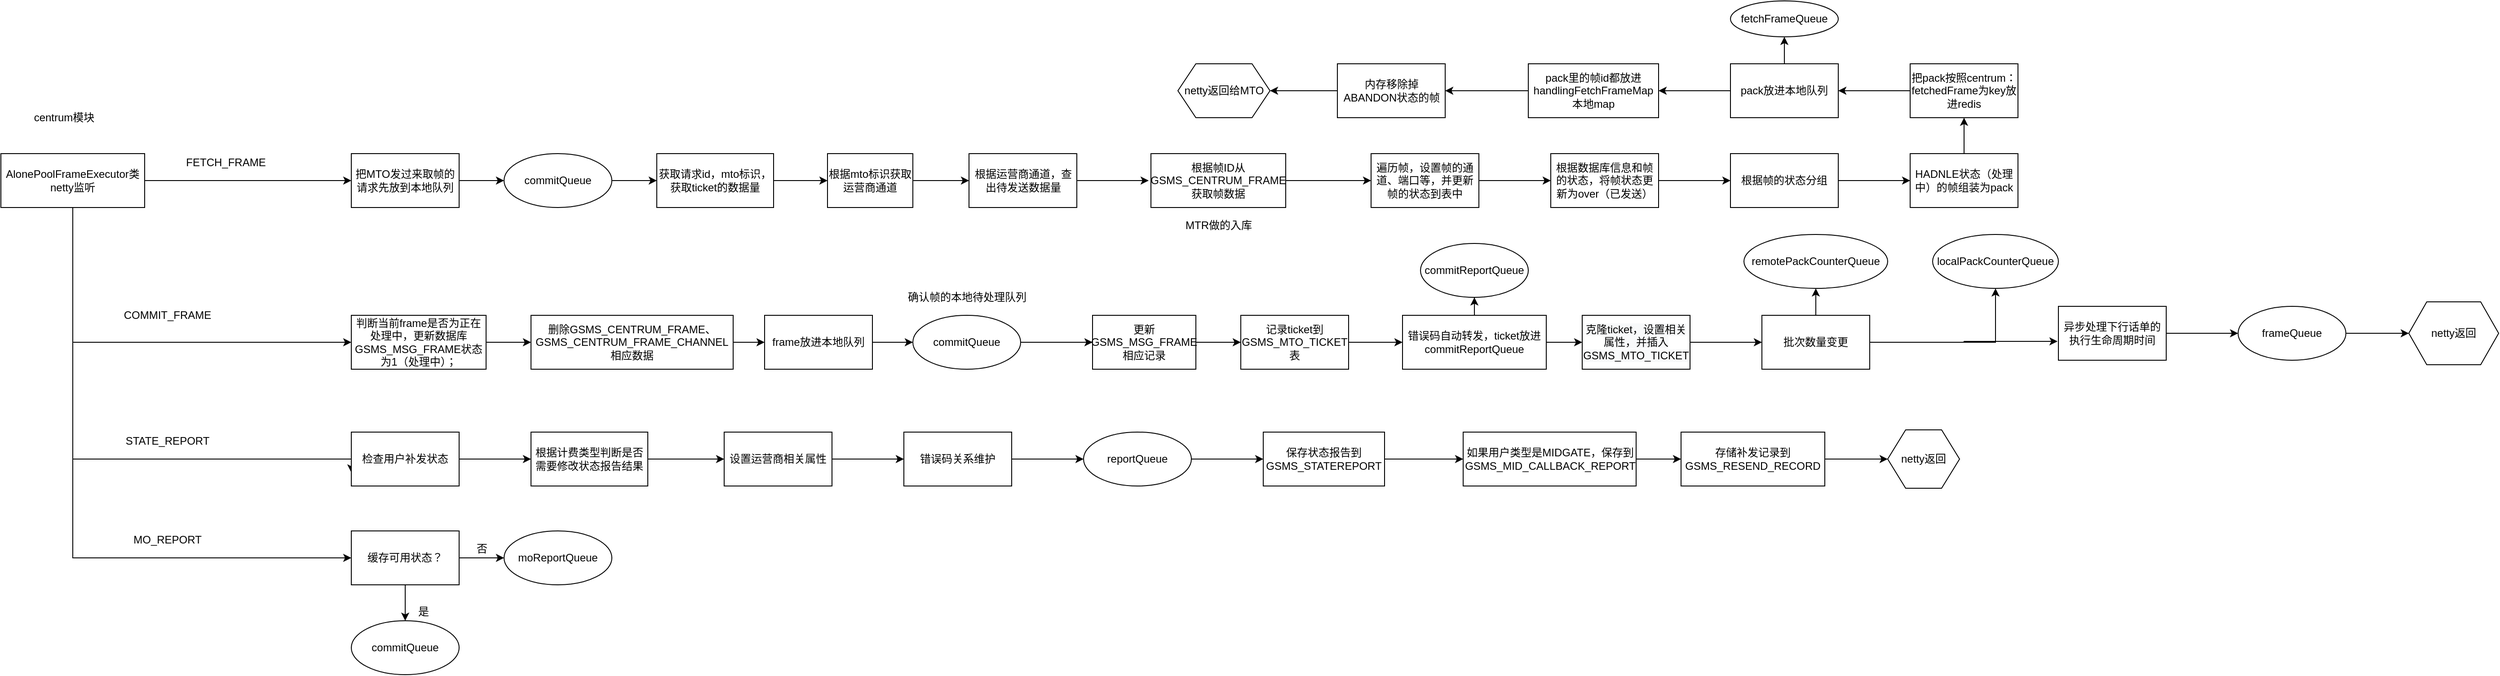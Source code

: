 <mxfile version="16.4.11" type="github">
  <diagram id="NArSTjgk6fB1Y-mOn16n" name="第 1 页">
    <mxGraphModel dx="1394" dy="616" grid="1" gridSize="10" guides="1" tooltips="1" connect="1" arrows="1" fold="1" page="1" pageScale="1" pageWidth="827" pageHeight="1169" math="0" shadow="0">
      <root>
        <mxCell id="0" />
        <mxCell id="1" parent="0" />
        <mxCell id="159618QsnPJDQl67N11D-3" value="" style="edgeStyle=orthogonalEdgeStyle;rounded=0;orthogonalLoop=1;jettySize=auto;html=1;" edge="1" parent="1" source="159618QsnPJDQl67N11D-1" target="159618QsnPJDQl67N11D-2">
          <mxGeometry relative="1" as="geometry" />
        </mxCell>
        <mxCell id="159618QsnPJDQl67N11D-41" value="" style="edgeStyle=orthogonalEdgeStyle;rounded=0;orthogonalLoop=1;jettySize=auto;html=1;" edge="1" parent="1" source="159618QsnPJDQl67N11D-1" target="159618QsnPJDQl67N11D-40">
          <mxGeometry relative="1" as="geometry">
            <Array as="points">
              <mxPoint x="120" y="470" />
            </Array>
          </mxGeometry>
        </mxCell>
        <mxCell id="159618QsnPJDQl67N11D-56" style="edgeStyle=orthogonalEdgeStyle;rounded=0;orthogonalLoop=1;jettySize=auto;html=1;entryX=0;entryY=0.75;entryDx=0;entryDy=0;" edge="1" parent="1" source="159618QsnPJDQl67N11D-1" target="159618QsnPJDQl67N11D-54">
          <mxGeometry relative="1" as="geometry">
            <Array as="points">
              <mxPoint x="120" y="600" />
              <mxPoint x="430" y="600" />
            </Array>
          </mxGeometry>
        </mxCell>
        <mxCell id="159618QsnPJDQl67N11D-76" style="edgeStyle=orthogonalEdgeStyle;rounded=0;orthogonalLoop=1;jettySize=auto;html=1;entryX=0;entryY=0.5;entryDx=0;entryDy=0;" edge="1" parent="1" source="159618QsnPJDQl67N11D-1" target="159618QsnPJDQl67N11D-67">
          <mxGeometry relative="1" as="geometry">
            <Array as="points">
              <mxPoint x="120" y="710" />
            </Array>
          </mxGeometry>
        </mxCell>
        <mxCell id="159618QsnPJDQl67N11D-1" value="AlonePoolFrameExecutor类netty监听" style="whiteSpace=wrap;html=1;" vertex="1" parent="1">
          <mxGeometry x="40" y="260" width="160" height="60" as="geometry" />
        </mxCell>
        <mxCell id="159618QsnPJDQl67N11D-6" value="" style="edgeStyle=orthogonalEdgeStyle;rounded=0;orthogonalLoop=1;jettySize=auto;html=1;" edge="1" parent="1" source="159618QsnPJDQl67N11D-2" target="159618QsnPJDQl67N11D-5">
          <mxGeometry relative="1" as="geometry" />
        </mxCell>
        <mxCell id="159618QsnPJDQl67N11D-2" value="把MTO发过来取帧的请求先放到本地队列" style="whiteSpace=wrap;html=1;" vertex="1" parent="1">
          <mxGeometry x="430" y="260" width="120" height="60" as="geometry" />
        </mxCell>
        <mxCell id="159618QsnPJDQl67N11D-4" value="FETCH_FRAME" style="text;html=1;align=center;verticalAlign=middle;resizable=0;points=[];autosize=1;strokeColor=none;fillColor=none;" vertex="1" parent="1">
          <mxGeometry x="240" y="260" width="100" height="20" as="geometry" />
        </mxCell>
        <mxCell id="159618QsnPJDQl67N11D-8" value="" style="edgeStyle=orthogonalEdgeStyle;rounded=0;orthogonalLoop=1;jettySize=auto;html=1;" edge="1" parent="1" source="159618QsnPJDQl67N11D-5" target="159618QsnPJDQl67N11D-7">
          <mxGeometry relative="1" as="geometry" />
        </mxCell>
        <mxCell id="159618QsnPJDQl67N11D-5" value="commitQueue" style="ellipse;whiteSpace=wrap;html=1;" vertex="1" parent="1">
          <mxGeometry x="600" y="260" width="120" height="60" as="geometry" />
        </mxCell>
        <mxCell id="159618QsnPJDQl67N11D-10" value="" style="edgeStyle=orthogonalEdgeStyle;rounded=0;orthogonalLoop=1;jettySize=auto;html=1;" edge="1" parent="1" source="159618QsnPJDQl67N11D-7" target="159618QsnPJDQl67N11D-9">
          <mxGeometry relative="1" as="geometry" />
        </mxCell>
        <mxCell id="159618QsnPJDQl67N11D-7" value="获取请求id，mto标识，获取ticket的数据量" style="whiteSpace=wrap;html=1;" vertex="1" parent="1">
          <mxGeometry x="770" y="260" width="130" height="60" as="geometry" />
        </mxCell>
        <mxCell id="159618QsnPJDQl67N11D-12" value="" style="edgeStyle=orthogonalEdgeStyle;rounded=0;orthogonalLoop=1;jettySize=auto;html=1;" edge="1" parent="1" source="159618QsnPJDQl67N11D-9" target="159618QsnPJDQl67N11D-11">
          <mxGeometry relative="1" as="geometry" />
        </mxCell>
        <mxCell id="159618QsnPJDQl67N11D-9" value="根据mto标识获取运营商通道" style="whiteSpace=wrap;html=1;" vertex="1" parent="1">
          <mxGeometry x="960" y="260" width="95" height="60" as="geometry" />
        </mxCell>
        <mxCell id="159618QsnPJDQl67N11D-14" value="" style="edgeStyle=orthogonalEdgeStyle;rounded=0;orthogonalLoop=1;jettySize=auto;html=1;" edge="1" parent="1" source="159618QsnPJDQl67N11D-11">
          <mxGeometry relative="1" as="geometry">
            <mxPoint x="1317.5" y="290" as="targetPoint" />
          </mxGeometry>
        </mxCell>
        <mxCell id="159618QsnPJDQl67N11D-11" value="根据运营商通道，查出待发送数据量" style="whiteSpace=wrap;html=1;" vertex="1" parent="1">
          <mxGeometry x="1117.5" y="260" width="120" height="60" as="geometry" />
        </mxCell>
        <mxCell id="159618QsnPJDQl67N11D-17" value="" style="edgeStyle=orthogonalEdgeStyle;rounded=0;orthogonalLoop=1;jettySize=auto;html=1;" edge="1" parent="1" source="159618QsnPJDQl67N11D-15" target="159618QsnPJDQl67N11D-16">
          <mxGeometry relative="1" as="geometry" />
        </mxCell>
        <mxCell id="159618QsnPJDQl67N11D-15" value="根据帧ID从GSMS_CENTRUM_FRAME获取帧数据" style="whiteSpace=wrap;html=1;" vertex="1" parent="1">
          <mxGeometry x="1320" y="260" width="150" height="60" as="geometry" />
        </mxCell>
        <mxCell id="159618QsnPJDQl67N11D-22" value="" style="edgeStyle=orthogonalEdgeStyle;rounded=0;orthogonalLoop=1;jettySize=auto;html=1;" edge="1" parent="1" source="159618QsnPJDQl67N11D-16" target="159618QsnPJDQl67N11D-21">
          <mxGeometry relative="1" as="geometry" />
        </mxCell>
        <mxCell id="159618QsnPJDQl67N11D-16" value="遍历帧，设置帧的通道、端口等，并更新帧的状态到表中" style="whiteSpace=wrap;html=1;" vertex="1" parent="1">
          <mxGeometry x="1565" y="260" width="120" height="60" as="geometry" />
        </mxCell>
        <mxCell id="159618QsnPJDQl67N11D-18" value="MTR做的入库" style="text;html=1;align=center;verticalAlign=middle;resizable=0;points=[];autosize=1;strokeColor=none;fillColor=none;" vertex="1" parent="1">
          <mxGeometry x="1350" y="330" width="90" height="20" as="geometry" />
        </mxCell>
        <mxCell id="159618QsnPJDQl67N11D-24" value="" style="edgeStyle=orthogonalEdgeStyle;rounded=0;orthogonalLoop=1;jettySize=auto;html=1;" edge="1" parent="1" source="159618QsnPJDQl67N11D-21" target="159618QsnPJDQl67N11D-23">
          <mxGeometry relative="1" as="geometry" />
        </mxCell>
        <mxCell id="159618QsnPJDQl67N11D-21" value="根据数据库信息和帧的状态，将帧状态更新为over（已发送）" style="whiteSpace=wrap;html=1;" vertex="1" parent="1">
          <mxGeometry x="1765" y="260" width="120" height="60" as="geometry" />
        </mxCell>
        <mxCell id="159618QsnPJDQl67N11D-26" value="" style="edgeStyle=orthogonalEdgeStyle;rounded=0;orthogonalLoop=1;jettySize=auto;html=1;" edge="1" parent="1" source="159618QsnPJDQl67N11D-23" target="159618QsnPJDQl67N11D-25">
          <mxGeometry relative="1" as="geometry" />
        </mxCell>
        <mxCell id="159618QsnPJDQl67N11D-23" value="根据帧的状态分组" style="whiteSpace=wrap;html=1;" vertex="1" parent="1">
          <mxGeometry x="1965" y="260" width="120" height="60" as="geometry" />
        </mxCell>
        <mxCell id="159618QsnPJDQl67N11D-28" value="" style="edgeStyle=orthogonalEdgeStyle;rounded=0;orthogonalLoop=1;jettySize=auto;html=1;" edge="1" parent="1" source="159618QsnPJDQl67N11D-25" target="159618QsnPJDQl67N11D-27">
          <mxGeometry relative="1" as="geometry" />
        </mxCell>
        <mxCell id="159618QsnPJDQl67N11D-25" value="HADNLE状态（处理中）的帧组装为pack" style="whiteSpace=wrap;html=1;" vertex="1" parent="1">
          <mxGeometry x="2165" y="260" width="120" height="60" as="geometry" />
        </mxCell>
        <mxCell id="159618QsnPJDQl67N11D-30" value="" style="edgeStyle=orthogonalEdgeStyle;rounded=0;orthogonalLoop=1;jettySize=auto;html=1;" edge="1" parent="1" source="159618QsnPJDQl67N11D-27" target="159618QsnPJDQl67N11D-29">
          <mxGeometry relative="1" as="geometry" />
        </mxCell>
        <mxCell id="159618QsnPJDQl67N11D-27" value="把pack按照centrum：fetchedFrame为key放进redis" style="whiteSpace=wrap;html=1;" vertex="1" parent="1">
          <mxGeometry x="2165" y="160" width="120" height="60" as="geometry" />
        </mxCell>
        <mxCell id="159618QsnPJDQl67N11D-32" value="" style="edgeStyle=orthogonalEdgeStyle;rounded=0;orthogonalLoop=1;jettySize=auto;html=1;" edge="1" parent="1" source="159618QsnPJDQl67N11D-29" target="159618QsnPJDQl67N11D-31">
          <mxGeometry relative="1" as="geometry" />
        </mxCell>
        <mxCell id="159618QsnPJDQl67N11D-34" value="" style="edgeStyle=orthogonalEdgeStyle;rounded=0;orthogonalLoop=1;jettySize=auto;html=1;" edge="1" parent="1" source="159618QsnPJDQl67N11D-29" target="159618QsnPJDQl67N11D-33">
          <mxGeometry relative="1" as="geometry" />
        </mxCell>
        <mxCell id="159618QsnPJDQl67N11D-29" value="pack放进本地队列" style="whiteSpace=wrap;html=1;" vertex="1" parent="1">
          <mxGeometry x="1965" y="160" width="120" height="60" as="geometry" />
        </mxCell>
        <mxCell id="159618QsnPJDQl67N11D-31" value="fetchFrameQueue" style="ellipse;whiteSpace=wrap;html=1;" vertex="1" parent="1">
          <mxGeometry x="1965" y="90" width="120" height="40" as="geometry" />
        </mxCell>
        <mxCell id="159618QsnPJDQl67N11D-36" value="" style="edgeStyle=orthogonalEdgeStyle;rounded=0;orthogonalLoop=1;jettySize=auto;html=1;" edge="1" parent="1" source="159618QsnPJDQl67N11D-33" target="159618QsnPJDQl67N11D-35">
          <mxGeometry relative="1" as="geometry" />
        </mxCell>
        <mxCell id="159618QsnPJDQl67N11D-33" value="pack里的帧id都放进handlingFetchFrameMap本地map" style="whiteSpace=wrap;html=1;" vertex="1" parent="1">
          <mxGeometry x="1740" y="160" width="145" height="60" as="geometry" />
        </mxCell>
        <mxCell id="159618QsnPJDQl67N11D-38" value="" style="edgeStyle=orthogonalEdgeStyle;rounded=0;orthogonalLoop=1;jettySize=auto;html=1;" edge="1" parent="1" source="159618QsnPJDQl67N11D-35" target="159618QsnPJDQl67N11D-37">
          <mxGeometry relative="1" as="geometry" />
        </mxCell>
        <mxCell id="159618QsnPJDQl67N11D-35" value="内存移除掉ABANDON状态的帧" style="whiteSpace=wrap;html=1;" vertex="1" parent="1">
          <mxGeometry x="1527.5" y="160" width="120" height="60" as="geometry" />
        </mxCell>
        <mxCell id="159618QsnPJDQl67N11D-37" value="netty返回给MTO" style="shape=hexagon;perimeter=hexagonPerimeter2;whiteSpace=wrap;html=1;fixedSize=1;" vertex="1" parent="1">
          <mxGeometry x="1350" y="160" width="102.5" height="60" as="geometry" />
        </mxCell>
        <mxCell id="159618QsnPJDQl67N11D-44" value="" style="edgeStyle=orthogonalEdgeStyle;rounded=0;orthogonalLoop=1;jettySize=auto;html=1;" edge="1" parent="1" source="159618QsnPJDQl67N11D-40" target="159618QsnPJDQl67N11D-43">
          <mxGeometry relative="1" as="geometry" />
        </mxCell>
        <mxCell id="159618QsnPJDQl67N11D-40" value="判断当前frame是否为正在处理中，更新数据库GSMS_MSG_FRAME状态为1（处理中）；" style="whiteSpace=wrap;html=1;" vertex="1" parent="1">
          <mxGeometry x="430" y="440" width="150" height="60" as="geometry" />
        </mxCell>
        <mxCell id="159618QsnPJDQl67N11D-42" value="COMMIT_FRAME" style="text;html=1;align=center;verticalAlign=middle;resizable=0;points=[];autosize=1;strokeColor=none;fillColor=none;" vertex="1" parent="1">
          <mxGeometry x="170" y="430" width="110" height="20" as="geometry" />
        </mxCell>
        <mxCell id="159618QsnPJDQl67N11D-46" value="" style="edgeStyle=orthogonalEdgeStyle;rounded=0;orthogonalLoop=1;jettySize=auto;html=1;" edge="1" parent="1" source="159618QsnPJDQl67N11D-43" target="159618QsnPJDQl67N11D-45">
          <mxGeometry relative="1" as="geometry" />
        </mxCell>
        <mxCell id="159618QsnPJDQl67N11D-43" value="删除GSMS_CENTRUM_FRAME、GSMS_CENTRUM_FRAME_CHANNEL相应数据" style="whiteSpace=wrap;html=1;" vertex="1" parent="1">
          <mxGeometry x="630" y="440" width="225" height="60" as="geometry" />
        </mxCell>
        <mxCell id="159618QsnPJDQl67N11D-48" value="" style="edgeStyle=orthogonalEdgeStyle;rounded=0;orthogonalLoop=1;jettySize=auto;html=1;" edge="1" parent="1" source="159618QsnPJDQl67N11D-45" target="159618QsnPJDQl67N11D-47">
          <mxGeometry relative="1" as="geometry" />
        </mxCell>
        <mxCell id="159618QsnPJDQl67N11D-45" value="frame放进本地队列" style="whiteSpace=wrap;html=1;" vertex="1" parent="1">
          <mxGeometry x="890" y="440" width="120" height="60" as="geometry" />
        </mxCell>
        <mxCell id="159618QsnPJDQl67N11D-51" value="" style="edgeStyle=orthogonalEdgeStyle;rounded=0;orthogonalLoop=1;jettySize=auto;html=1;" edge="1" parent="1" source="159618QsnPJDQl67N11D-47" target="159618QsnPJDQl67N11D-50">
          <mxGeometry relative="1" as="geometry" />
        </mxCell>
        <mxCell id="159618QsnPJDQl67N11D-47" value="commitQueue" style="ellipse;whiteSpace=wrap;html=1;" vertex="1" parent="1">
          <mxGeometry x="1055" y="440" width="120" height="60" as="geometry" />
        </mxCell>
        <mxCell id="159618QsnPJDQl67N11D-49" value="确认帧的本地待处理队列" style="text;html=1;align=center;verticalAlign=middle;resizable=0;points=[];autosize=1;strokeColor=none;fillColor=none;" vertex="1" parent="1">
          <mxGeometry x="1040" y="410" width="150" height="20" as="geometry" />
        </mxCell>
        <mxCell id="159618QsnPJDQl67N11D-53" value="" style="edgeStyle=orthogonalEdgeStyle;rounded=0;orthogonalLoop=1;jettySize=auto;html=1;" edge="1" parent="1" source="159618QsnPJDQl67N11D-50" target="159618QsnPJDQl67N11D-52">
          <mxGeometry relative="1" as="geometry" />
        </mxCell>
        <mxCell id="159618QsnPJDQl67N11D-50" value="更新GSMS_MSG_FRAME相应记录" style="whiteSpace=wrap;html=1;" vertex="1" parent="1">
          <mxGeometry x="1255" y="440" width="115" height="60" as="geometry" />
        </mxCell>
        <mxCell id="159618QsnPJDQl67N11D-88" value="" style="edgeStyle=orthogonalEdgeStyle;rounded=0;orthogonalLoop=1;jettySize=auto;html=1;" edge="1" parent="1" source="159618QsnPJDQl67N11D-52" target="159618QsnPJDQl67N11D-87">
          <mxGeometry relative="1" as="geometry" />
        </mxCell>
        <mxCell id="159618QsnPJDQl67N11D-52" value="记录ticket到GSMS_MTO_TICKET表" style="whiteSpace=wrap;html=1;" vertex="1" parent="1">
          <mxGeometry x="1420" y="440" width="120" height="60" as="geometry" />
        </mxCell>
        <mxCell id="159618QsnPJDQl67N11D-58" value="" style="edgeStyle=orthogonalEdgeStyle;rounded=0;orthogonalLoop=1;jettySize=auto;html=1;" edge="1" parent="1" source="159618QsnPJDQl67N11D-54" target="159618QsnPJDQl67N11D-57">
          <mxGeometry relative="1" as="geometry" />
        </mxCell>
        <mxCell id="159618QsnPJDQl67N11D-54" value="检查用户补发状态" style="whiteSpace=wrap;html=1;" vertex="1" parent="1">
          <mxGeometry x="430" y="570" width="120" height="60" as="geometry" />
        </mxCell>
        <mxCell id="159618QsnPJDQl67N11D-60" value="" style="edgeStyle=orthogonalEdgeStyle;rounded=0;orthogonalLoop=1;jettySize=auto;html=1;" edge="1" parent="1" source="159618QsnPJDQl67N11D-57" target="159618QsnPJDQl67N11D-59">
          <mxGeometry relative="1" as="geometry" />
        </mxCell>
        <mxCell id="159618QsnPJDQl67N11D-57" value="根据计费类型判断是否需要修改状态报告结果" style="whiteSpace=wrap;html=1;" vertex="1" parent="1">
          <mxGeometry x="630" y="570" width="130" height="60" as="geometry" />
        </mxCell>
        <mxCell id="159618QsnPJDQl67N11D-62" value="" style="edgeStyle=orthogonalEdgeStyle;rounded=0;orthogonalLoop=1;jettySize=auto;html=1;" edge="1" parent="1" source="159618QsnPJDQl67N11D-59" target="159618QsnPJDQl67N11D-61">
          <mxGeometry relative="1" as="geometry" />
        </mxCell>
        <mxCell id="159618QsnPJDQl67N11D-59" value="设置运营商相关属性" style="whiteSpace=wrap;html=1;" vertex="1" parent="1">
          <mxGeometry x="845" y="570" width="120" height="60" as="geometry" />
        </mxCell>
        <mxCell id="159618QsnPJDQl67N11D-64" value="" style="edgeStyle=orthogonalEdgeStyle;rounded=0;orthogonalLoop=1;jettySize=auto;html=1;" edge="1" parent="1" source="159618QsnPJDQl67N11D-61" target="159618QsnPJDQl67N11D-63">
          <mxGeometry relative="1" as="geometry" />
        </mxCell>
        <mxCell id="159618QsnPJDQl67N11D-61" value="错误码关系维护" style="whiteSpace=wrap;html=1;" vertex="1" parent="1">
          <mxGeometry x="1045" y="570" width="120" height="60" as="geometry" />
        </mxCell>
        <mxCell id="159618QsnPJDQl67N11D-79" value="" style="edgeStyle=orthogonalEdgeStyle;rounded=0;orthogonalLoop=1;jettySize=auto;html=1;" edge="1" parent="1" source="159618QsnPJDQl67N11D-63" target="159618QsnPJDQl67N11D-78">
          <mxGeometry relative="1" as="geometry" />
        </mxCell>
        <mxCell id="159618QsnPJDQl67N11D-63" value="reportQueue" style="ellipse;whiteSpace=wrap;html=1;" vertex="1" parent="1">
          <mxGeometry x="1245" y="570" width="120" height="60" as="geometry" />
        </mxCell>
        <mxCell id="159618QsnPJDQl67N11D-66" value="STATE_REPORT" style="text;html=1;align=center;verticalAlign=middle;resizable=0;points=[];autosize=1;strokeColor=none;fillColor=none;" vertex="1" parent="1">
          <mxGeometry x="170" y="570" width="110" height="20" as="geometry" />
        </mxCell>
        <mxCell id="159618QsnPJDQl67N11D-71" value="" style="edgeStyle=orthogonalEdgeStyle;rounded=0;orthogonalLoop=1;jettySize=auto;html=1;" edge="1" parent="1" source="159618QsnPJDQl67N11D-67" target="159618QsnPJDQl67N11D-70">
          <mxGeometry relative="1" as="geometry" />
        </mxCell>
        <mxCell id="159618QsnPJDQl67N11D-73" value="" style="edgeStyle=orthogonalEdgeStyle;rounded=0;orthogonalLoop=1;jettySize=auto;html=1;" edge="1" parent="1" source="159618QsnPJDQl67N11D-67" target="159618QsnPJDQl67N11D-72">
          <mxGeometry relative="1" as="geometry" />
        </mxCell>
        <mxCell id="159618QsnPJDQl67N11D-67" value="缓存可用状态？" style="whiteSpace=wrap;html=1;" vertex="1" parent="1">
          <mxGeometry x="430" y="680" width="120" height="60" as="geometry" />
        </mxCell>
        <mxCell id="159618QsnPJDQl67N11D-70" value="moReportQueue" style="ellipse;whiteSpace=wrap;html=1;" vertex="1" parent="1">
          <mxGeometry x="600" y="680" width="120" height="60" as="geometry" />
        </mxCell>
        <mxCell id="159618QsnPJDQl67N11D-72" value="commitQueue" style="ellipse;whiteSpace=wrap;html=1;" vertex="1" parent="1">
          <mxGeometry x="430" y="780" width="120" height="60" as="geometry" />
        </mxCell>
        <mxCell id="159618QsnPJDQl67N11D-74" value="是" style="text;html=1;align=center;verticalAlign=middle;resizable=0;points=[];autosize=1;strokeColor=none;fillColor=none;" vertex="1" parent="1">
          <mxGeometry x="495" y="760" width="30" height="20" as="geometry" />
        </mxCell>
        <mxCell id="159618QsnPJDQl67N11D-75" value="否" style="text;html=1;align=center;verticalAlign=middle;resizable=0;points=[];autosize=1;strokeColor=none;fillColor=none;" vertex="1" parent="1">
          <mxGeometry x="560" y="690" width="30" height="20" as="geometry" />
        </mxCell>
        <mxCell id="159618QsnPJDQl67N11D-77" value="MO_REPORT" style="text;html=1;align=center;verticalAlign=middle;resizable=0;points=[];autosize=1;strokeColor=none;fillColor=none;" vertex="1" parent="1">
          <mxGeometry x="180" y="680" width="90" height="20" as="geometry" />
        </mxCell>
        <mxCell id="159618QsnPJDQl67N11D-81" value="" style="edgeStyle=orthogonalEdgeStyle;rounded=0;orthogonalLoop=1;jettySize=auto;html=1;" edge="1" parent="1" source="159618QsnPJDQl67N11D-78" target="159618QsnPJDQl67N11D-80">
          <mxGeometry relative="1" as="geometry" />
        </mxCell>
        <mxCell id="159618QsnPJDQl67N11D-78" value="保存状态报告到GSMS_STATEREPORT" style="whiteSpace=wrap;html=1;" vertex="1" parent="1">
          <mxGeometry x="1445" y="570" width="135" height="60" as="geometry" />
        </mxCell>
        <mxCell id="159618QsnPJDQl67N11D-83" value="" style="edgeStyle=orthogonalEdgeStyle;rounded=0;orthogonalLoop=1;jettySize=auto;html=1;" edge="1" parent="1" source="159618QsnPJDQl67N11D-80" target="159618QsnPJDQl67N11D-82">
          <mxGeometry relative="1" as="geometry" />
        </mxCell>
        <mxCell id="159618QsnPJDQl67N11D-80" value="如果用户类型是MIDGATE，保存到GSMS_MID_CALLBACK_REPORT" style="whiteSpace=wrap;html=1;" vertex="1" parent="1">
          <mxGeometry x="1667.5" y="570" width="192.5" height="60" as="geometry" />
        </mxCell>
        <mxCell id="159618QsnPJDQl67N11D-86" value="" style="edgeStyle=orthogonalEdgeStyle;rounded=0;orthogonalLoop=1;jettySize=auto;html=1;" edge="1" parent="1" source="159618QsnPJDQl67N11D-82" target="159618QsnPJDQl67N11D-85">
          <mxGeometry relative="1" as="geometry" />
        </mxCell>
        <mxCell id="159618QsnPJDQl67N11D-82" value="存储补发记录到GSMS_RESEND_RECORD" style="whiteSpace=wrap;html=1;" vertex="1" parent="1">
          <mxGeometry x="1910" y="570" width="160" height="60" as="geometry" />
        </mxCell>
        <mxCell id="159618QsnPJDQl67N11D-84" value="centrum模块" style="text;html=1;align=center;verticalAlign=middle;resizable=0;points=[];autosize=1;strokeColor=none;fillColor=none;" vertex="1" parent="1">
          <mxGeometry x="70" y="210" width="80" height="20" as="geometry" />
        </mxCell>
        <mxCell id="159618QsnPJDQl67N11D-85" value="netty返回" style="shape=hexagon;perimeter=hexagonPerimeter2;whiteSpace=wrap;html=1;fixedSize=1;" vertex="1" parent="1">
          <mxGeometry x="2140" y="567.5" width="80" height="65" as="geometry" />
        </mxCell>
        <mxCell id="159618QsnPJDQl67N11D-90" value="" style="edgeStyle=orthogonalEdgeStyle;rounded=0;orthogonalLoop=1;jettySize=auto;html=1;" edge="1" parent="1" source="159618QsnPJDQl67N11D-87" target="159618QsnPJDQl67N11D-89">
          <mxGeometry relative="1" as="geometry" />
        </mxCell>
        <mxCell id="159618QsnPJDQl67N11D-92" value="" style="edgeStyle=orthogonalEdgeStyle;rounded=0;orthogonalLoop=1;jettySize=auto;html=1;" edge="1" parent="1" source="159618QsnPJDQl67N11D-87" target="159618QsnPJDQl67N11D-91">
          <mxGeometry relative="1" as="geometry" />
        </mxCell>
        <mxCell id="159618QsnPJDQl67N11D-87" value="错误码自动转发，ticket放进commitReportQueue" style="whiteSpace=wrap;html=1;" vertex="1" parent="1">
          <mxGeometry x="1600" y="440" width="160" height="60" as="geometry" />
        </mxCell>
        <mxCell id="159618QsnPJDQl67N11D-89" value="commitReportQueue" style="ellipse;whiteSpace=wrap;html=1;" vertex="1" parent="1">
          <mxGeometry x="1620" y="360" width="120" height="60" as="geometry" />
        </mxCell>
        <mxCell id="159618QsnPJDQl67N11D-94" value="" style="edgeStyle=orthogonalEdgeStyle;rounded=0;orthogonalLoop=1;jettySize=auto;html=1;" edge="1" parent="1" source="159618QsnPJDQl67N11D-91" target="159618QsnPJDQl67N11D-93">
          <mxGeometry relative="1" as="geometry" />
        </mxCell>
        <mxCell id="159618QsnPJDQl67N11D-91" value="&#xa;&#xa;&lt;span style=&quot;color: rgb(0, 0, 0); font-family: helvetica; font-size: 12px; font-style: normal; font-weight: 400; letter-spacing: normal; text-align: center; text-indent: 0px; text-transform: none; word-spacing: 0px; background-color: rgb(248, 249, 250); display: inline; float: none;&quot;&gt;克隆ticket，设置相关属性，并插入GSMS_MTO_TICKET&lt;/span&gt;&#xa;&#xa;" style="whiteSpace=wrap;html=1;" vertex="1" parent="1">
          <mxGeometry x="1800" y="440" width="120" height="60" as="geometry" />
        </mxCell>
        <mxCell id="159618QsnPJDQl67N11D-96" value="" style="edgeStyle=orthogonalEdgeStyle;rounded=0;orthogonalLoop=1;jettySize=auto;html=1;" edge="1" parent="1" source="159618QsnPJDQl67N11D-93" target="159618QsnPJDQl67N11D-95">
          <mxGeometry relative="1" as="geometry" />
        </mxCell>
        <mxCell id="159618QsnPJDQl67N11D-98" value="" style="edgeStyle=orthogonalEdgeStyle;rounded=0;orthogonalLoop=1;jettySize=auto;html=1;" edge="1" parent="1" source="159618QsnPJDQl67N11D-93" target="159618QsnPJDQl67N11D-97">
          <mxGeometry relative="1" as="geometry" />
        </mxCell>
        <mxCell id="159618QsnPJDQl67N11D-100" style="edgeStyle=orthogonalEdgeStyle;rounded=0;orthogonalLoop=1;jettySize=auto;html=1;entryX=-0.008;entryY=0.65;entryDx=0;entryDy=0;entryPerimeter=0;" edge="1" parent="1" source="159618QsnPJDQl67N11D-93" target="159618QsnPJDQl67N11D-99">
          <mxGeometry relative="1" as="geometry" />
        </mxCell>
        <mxCell id="159618QsnPJDQl67N11D-93" value="批次数量变更" style="whiteSpace=wrap;html=1;" vertex="1" parent="1">
          <mxGeometry x="2000" y="440" width="120" height="60" as="geometry" />
        </mxCell>
        <mxCell id="159618QsnPJDQl67N11D-95" value="&#xa;&#xa;localPackCounterQueue&#xa;&#xa;" style="ellipse;whiteSpace=wrap;html=1;" vertex="1" parent="1">
          <mxGeometry x="2190" y="350" width="140" height="60" as="geometry" />
        </mxCell>
        <mxCell id="159618QsnPJDQl67N11D-97" value="&#xa;&#xa;remotePackCounterQueue&#xa;&#xa;" style="ellipse;whiteSpace=wrap;html=1;" vertex="1" parent="1">
          <mxGeometry x="1980" y="350" width="160" height="60" as="geometry" />
        </mxCell>
        <mxCell id="159618QsnPJDQl67N11D-102" value="" style="edgeStyle=orthogonalEdgeStyle;rounded=0;orthogonalLoop=1;jettySize=auto;html=1;" edge="1" parent="1" source="159618QsnPJDQl67N11D-99" target="159618QsnPJDQl67N11D-101">
          <mxGeometry relative="1" as="geometry" />
        </mxCell>
        <mxCell id="159618QsnPJDQl67N11D-99" value="异步处理下行话单的执行生命周期时间" style="whiteSpace=wrap;html=1;" vertex="1" parent="1">
          <mxGeometry x="2330" y="430" width="120" height="60" as="geometry" />
        </mxCell>
        <mxCell id="159618QsnPJDQl67N11D-104" value="" style="edgeStyle=orthogonalEdgeStyle;rounded=0;orthogonalLoop=1;jettySize=auto;html=1;" edge="1" parent="1" source="159618QsnPJDQl67N11D-101" target="159618QsnPJDQl67N11D-103">
          <mxGeometry relative="1" as="geometry" />
        </mxCell>
        <mxCell id="159618QsnPJDQl67N11D-101" value="frameQueue" style="ellipse;whiteSpace=wrap;html=1;" vertex="1" parent="1">
          <mxGeometry x="2530" y="430" width="120" height="60" as="geometry" />
        </mxCell>
        <mxCell id="159618QsnPJDQl67N11D-103" value="netty返回" style="shape=hexagon;perimeter=hexagonPerimeter2;whiteSpace=wrap;html=1;fixedSize=1;" vertex="1" parent="1">
          <mxGeometry x="2720" y="425" width="100" height="70" as="geometry" />
        </mxCell>
      </root>
    </mxGraphModel>
  </diagram>
</mxfile>
